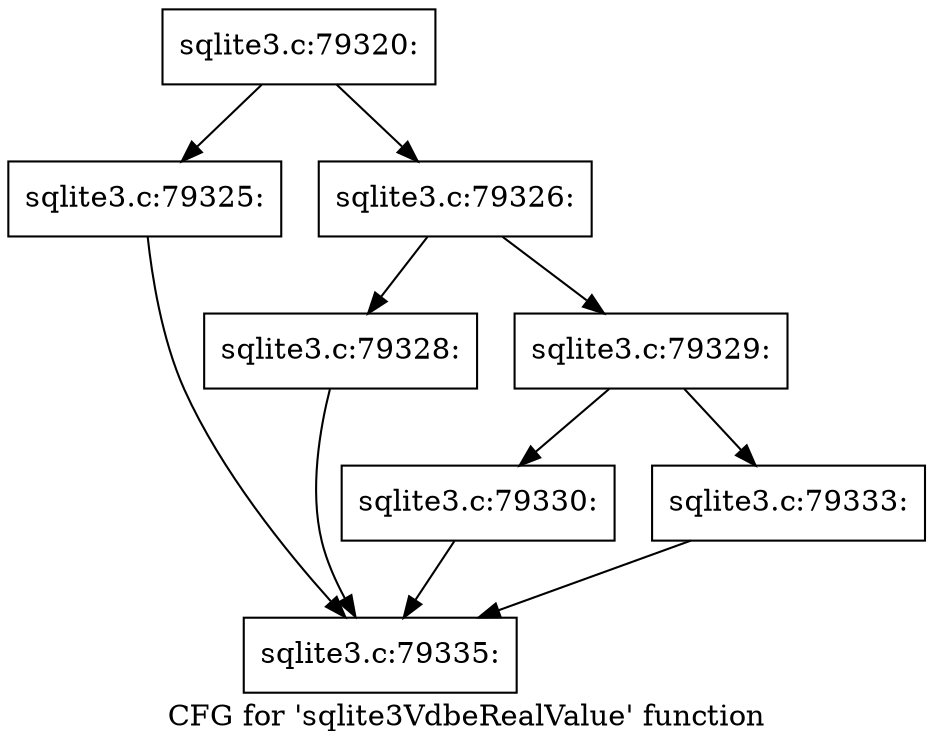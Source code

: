 digraph "CFG for 'sqlite3VdbeRealValue' function" {
	label="CFG for 'sqlite3VdbeRealValue' function";

	Node0x55c0f7ae7fd0 [shape=record,label="{sqlite3.c:79320:}"];
	Node0x55c0f7ae7fd0 -> Node0x55c0f7aec330;
	Node0x55c0f7ae7fd0 -> Node0x55c0f7aec580;
	Node0x55c0f7aec330 [shape=record,label="{sqlite3.c:79325:}"];
	Node0x55c0f7aec330 -> Node0x55c0f7ae8150;
	Node0x55c0f7aec580 [shape=record,label="{sqlite3.c:79326:}"];
	Node0x55c0f7aec580 -> Node0x55c0f7aed2c0;
	Node0x55c0f7aec580 -> Node0x55c0f7aed360;
	Node0x55c0f7aed2c0 [shape=record,label="{sqlite3.c:79328:}"];
	Node0x55c0f7aed2c0 -> Node0x55c0f7ae8150;
	Node0x55c0f7aed360 [shape=record,label="{sqlite3.c:79329:}"];
	Node0x55c0f7aed360 -> Node0x55c0f7aedec0;
	Node0x55c0f7aed360 -> Node0x55c0f7aedf60;
	Node0x55c0f7aedec0 [shape=record,label="{sqlite3.c:79330:}"];
	Node0x55c0f7aedec0 -> Node0x55c0f7ae8150;
	Node0x55c0f7aedf60 [shape=record,label="{sqlite3.c:79333:}"];
	Node0x55c0f7aedf60 -> Node0x55c0f7ae8150;
	Node0x55c0f7ae8150 [shape=record,label="{sqlite3.c:79335:}"];
}
